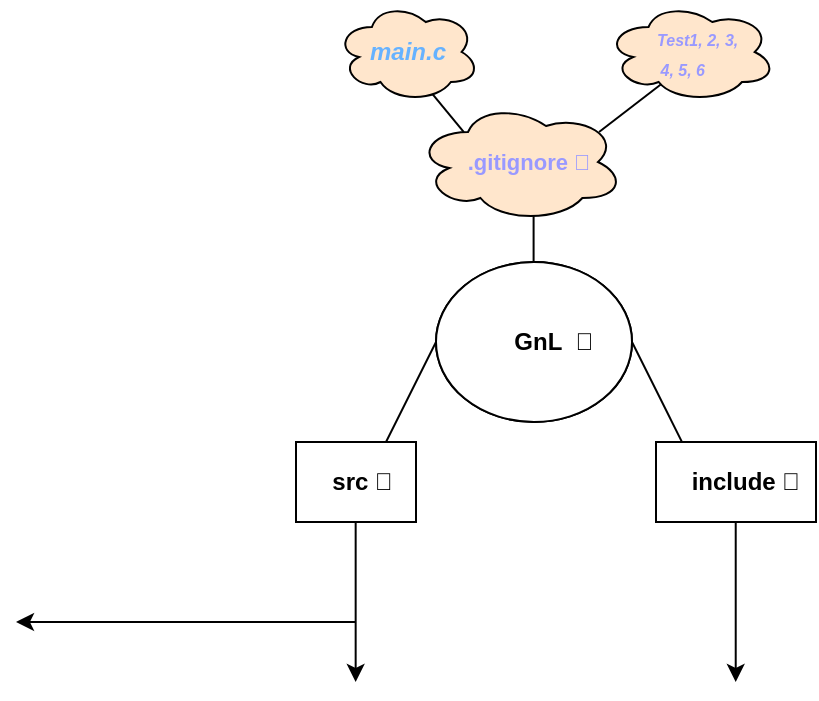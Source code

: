 <mxfile>
    <diagram id="lokVqJMqEOCwoq5SuuqD" name="Page-1">
        <mxGraphModel dx="732" dy="628" grid="1" gridSize="10" guides="1" tooltips="1" connect="1" arrows="1" fold="1" page="1" pageScale="1" pageWidth="850" pageHeight="1100" math="0" shadow="0">
            <root>
                <mxCell id="0"/>
                <mxCell id="1" parent="0"/>
                <mxCell id="4" value="&lt;b&gt;GnL&lt;/b&gt;" style="ellipse;whiteSpace=wrap;html=1;" parent="1" vertex="1">
                    <mxGeometry x="370" y="200" width="98" height="80" as="geometry"/>
                </mxCell>
                <mxCell id="5" value="" style="edgeStyle=none;orthogonalLoop=1;jettySize=auto;html=1;" parent="1" edge="1">
                    <mxGeometry width="100" relative="1" as="geometry">
                        <mxPoint x="370" y="240" as="sourcePoint"/>
                        <mxPoint x="335" y="310" as="targetPoint"/>
                        <Array as="points"/>
                    </mxGeometry>
                </mxCell>
                <mxCell id="6" value="" style="edgeStyle=none;orthogonalLoop=1;jettySize=auto;html=1;" parent="1" edge="1">
                    <mxGeometry width="100" relative="1" as="geometry">
                        <mxPoint x="468.0" y="240" as="sourcePoint"/>
                        <mxPoint x="503" y="310" as="targetPoint"/>
                        <Array as="points"/>
                    </mxGeometry>
                </mxCell>
                <mxCell id="7" value="&lt;b&gt;&amp;nbsp;&amp;nbsp;src&amp;nbsp;&lt;/b&gt;&lt;span id=&quot;copy-emoji&quot; class=&quot;efont&quot;&gt;📁&lt;br&gt;&lt;/span&gt;" style="whiteSpace=wrap;html=1;" parent="1" vertex="1">
                    <mxGeometry x="300" y="290" width="60" height="40" as="geometry"/>
                </mxCell>
                <mxCell id="8" value="&lt;font style=&quot;font-size: 12px;&quot;&gt;&lt;b&gt;&amp;nbsp; &amp;nbsp;include&amp;nbsp;&lt;/b&gt;&lt;span id=&quot;copy-emoji&quot; class=&quot;efont&quot;&gt;📁&lt;/span&gt;&lt;/font&gt;&lt;b&gt;&lt;br&gt;&lt;/b&gt;" style="whiteSpace=wrap;html=1;" parent="1" vertex="1">
                    <mxGeometry x="480" y="290" width="80" height="40" as="geometry"/>
                </mxCell>
                <mxCell id="9" value="" style="edgeStyle=none;orthogonalLoop=1;jettySize=auto;html=1;" parent="1" edge="1">
                    <mxGeometry width="100" relative="1" as="geometry">
                        <mxPoint x="418.8" y="200" as="sourcePoint"/>
                        <mxPoint x="418.8" y="160" as="targetPoint"/>
                        <Array as="points"/>
                    </mxGeometry>
                </mxCell>
                <mxCell id="12" value="&lt;b&gt;&amp;nbsp; &amp;nbsp; &amp;nbsp; GnL&amp;nbsp;&amp;nbsp;&lt;/b&gt;&lt;span id=&quot;copy-emoji&quot; class=&quot;efont&quot;&gt;📁&lt;br&gt;&lt;/span&gt;" style="ellipse;whiteSpace=wrap;html=1;" parent="1" vertex="1">
                    <mxGeometry x="370" y="200" width="98" height="80" as="geometry"/>
                </mxCell>
                <mxCell id="14" value="&lt;font color=&quot;#9999ff&quot; style=&quot;font-size: 11px;&quot;&gt;&lt;span style=&quot;font-size: 11px;&quot;&gt;&lt;b&gt;&amp;nbsp; &amp;nbsp;.gitignore&amp;nbsp;&lt;/b&gt;&lt;/span&gt;&lt;span style=&quot;font-size: 11px;&quot;&gt;&lt;b&gt;📄&lt;/b&gt;&lt;/span&gt;&lt;br&gt;&lt;/font&gt;" style="ellipse;shape=cloud;whiteSpace=wrap;html=1;fillColor=#FFE6CC;" parent="1" vertex="1">
                    <mxGeometry x="360" y="120" width="104" height="60" as="geometry"/>
                </mxCell>
                <mxCell id="18" value="" style="edgeStyle=none;orthogonalLoop=1;jettySize=auto;html=1;fontColor=#FF3399;shadow=0;exitX=0.88;exitY=0.25;exitDx=0;exitDy=0;exitPerimeter=0;" parent="1" source="14" edge="1">
                    <mxGeometry width="100" relative="1" as="geometry">
                        <mxPoint x="450" y="130" as="sourcePoint"/>
                        <mxPoint x="510" y="90" as="targetPoint"/>
                        <Array as="points"/>
                    </mxGeometry>
                </mxCell>
                <mxCell id="19" value="&lt;i style=&quot;border-color: var(--border-color);&quot;&gt;&lt;b style=&quot;font-size: 8px;&quot;&gt;&lt;font color=&quot;#9999ff&quot; style=&quot;font-size: 8px;&quot;&gt;&amp;nbsp; &amp;nbsp;Test1, 2, 3,&lt;br style=&quot;border-color: var(--border-color);&quot;&gt;4, 5, 6&amp;nbsp;&lt;/font&gt;&lt;/b&gt;&lt;/i&gt;&lt;font color=&quot;#9999ff&quot;&gt;&lt;span style=&quot;font-size: 8px;&quot;&gt;&lt;b&gt;&lt;i&gt;📄&lt;/i&gt;&lt;/b&gt;&lt;/span&gt;&lt;/font&gt;" style="ellipse;shape=cloud;whiteSpace=wrap;html=1;labelBackgroundColor=none;fontColor=#FF3399;fillColor=#FFE6CC;" parent="1" vertex="1">
                    <mxGeometry x="455" y="70" width="85" height="50" as="geometry"/>
                </mxCell>
                <mxCell id="20" value="" style="edgeStyle=none;orthogonalLoop=1;jettySize=auto;html=1;fontColor=#FF3399;shadow=0;exitX=0.23;exitY=0.251;exitDx=0;exitDy=0;exitPerimeter=0;" parent="1" source="14" edge="1">
                    <mxGeometry width="100" relative="1" as="geometry">
                        <mxPoint x="290.0" y="135" as="sourcePoint"/>
                        <mxPoint x="346.8" y="90" as="targetPoint"/>
                        <Array as="points"/>
                    </mxGeometry>
                </mxCell>
                <mxCell id="21" value="&lt;b&gt;&lt;i&gt;&lt;font color=&quot;#66b2ff&quot;&gt;main.c&lt;/font&gt;&lt;/i&gt;&lt;/b&gt;" style="ellipse;shape=cloud;whiteSpace=wrap;html=1;labelBackgroundColor=none;fontColor=#FF3399;fillColor=#FFE6CC;" parent="1" vertex="1">
                    <mxGeometry x="320" y="70" width="71.8" height="50" as="geometry"/>
                </mxCell>
                <mxCell id="22" value="" style="edgeStyle=none;orthogonalLoop=1;jettySize=auto;html=1;fontSize=11;" edge="1" parent="1">
                    <mxGeometry width="100" relative="1" as="geometry">
                        <mxPoint x="329.83" y="330" as="sourcePoint"/>
                        <mxPoint x="329.83" y="410" as="targetPoint"/>
                        <Array as="points"/>
                    </mxGeometry>
                </mxCell>
                <mxCell id="23" value="" style="edgeStyle=none;orthogonalLoop=1;jettySize=auto;html=1;fontSize=11;" edge="1" parent="1">
                    <mxGeometry width="100" relative="1" as="geometry">
                        <mxPoint x="519.86" y="330" as="sourcePoint"/>
                        <mxPoint x="519.86" y="410" as="targetPoint"/>
                        <Array as="points"/>
                    </mxGeometry>
                </mxCell>
                <mxCell id="24" value="" style="edgeStyle=none;orthogonalLoop=1;jettySize=auto;html=1;fontSize=11;" edge="1" parent="1">
                    <mxGeometry width="100" relative="1" as="geometry">
                        <mxPoint x="330" y="380" as="sourcePoint"/>
                        <mxPoint x="160" y="380" as="targetPoint"/>
                        <Array as="points"/>
                    </mxGeometry>
                </mxCell>
            </root>
        </mxGraphModel>
    </diagram>
</mxfile>
